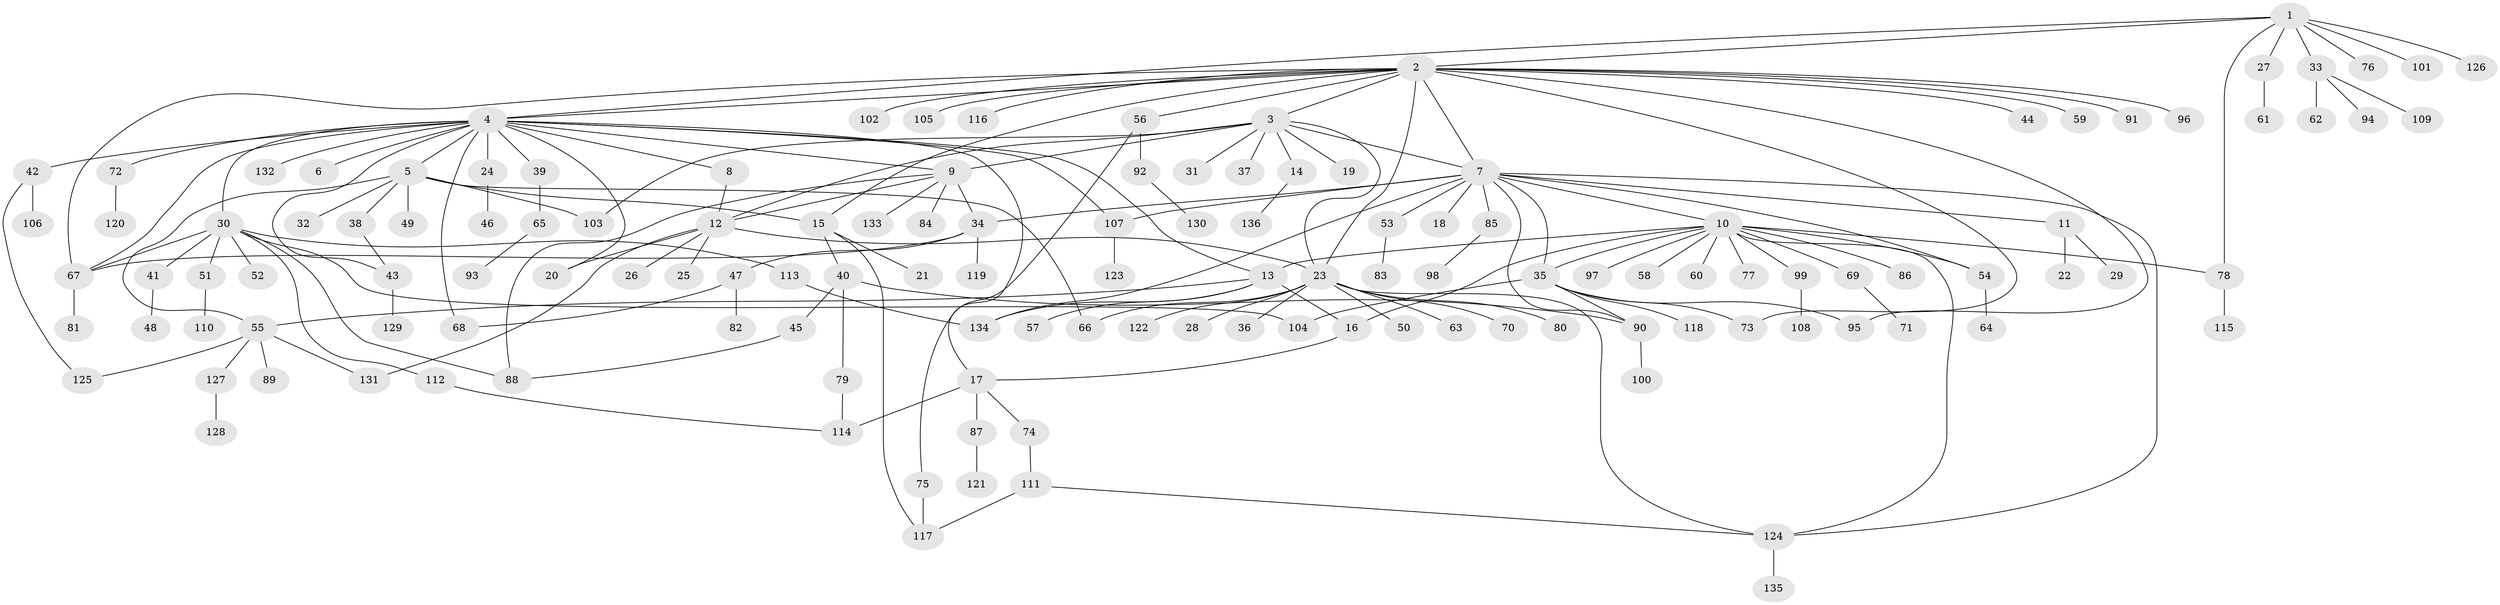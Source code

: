 // Generated by graph-tools (version 1.1) at 2025/49/03/09/25 03:49:58]
// undirected, 136 vertices, 178 edges
graph export_dot {
graph [start="1"]
  node [color=gray90,style=filled];
  1;
  2;
  3;
  4;
  5;
  6;
  7;
  8;
  9;
  10;
  11;
  12;
  13;
  14;
  15;
  16;
  17;
  18;
  19;
  20;
  21;
  22;
  23;
  24;
  25;
  26;
  27;
  28;
  29;
  30;
  31;
  32;
  33;
  34;
  35;
  36;
  37;
  38;
  39;
  40;
  41;
  42;
  43;
  44;
  45;
  46;
  47;
  48;
  49;
  50;
  51;
  52;
  53;
  54;
  55;
  56;
  57;
  58;
  59;
  60;
  61;
  62;
  63;
  64;
  65;
  66;
  67;
  68;
  69;
  70;
  71;
  72;
  73;
  74;
  75;
  76;
  77;
  78;
  79;
  80;
  81;
  82;
  83;
  84;
  85;
  86;
  87;
  88;
  89;
  90;
  91;
  92;
  93;
  94;
  95;
  96;
  97;
  98;
  99;
  100;
  101;
  102;
  103;
  104;
  105;
  106;
  107;
  108;
  109;
  110;
  111;
  112;
  113;
  114;
  115;
  116;
  117;
  118;
  119;
  120;
  121;
  122;
  123;
  124;
  125;
  126;
  127;
  128;
  129;
  130;
  131;
  132;
  133;
  134;
  135;
  136;
  1 -- 2;
  1 -- 4;
  1 -- 27;
  1 -- 33;
  1 -- 76;
  1 -- 78;
  1 -- 101;
  1 -- 126;
  2 -- 3;
  2 -- 4;
  2 -- 7;
  2 -- 15;
  2 -- 23;
  2 -- 44;
  2 -- 56;
  2 -- 59;
  2 -- 67;
  2 -- 73;
  2 -- 91;
  2 -- 95;
  2 -- 96;
  2 -- 102;
  2 -- 105;
  2 -- 116;
  3 -- 7;
  3 -- 9;
  3 -- 12;
  3 -- 14;
  3 -- 19;
  3 -- 23;
  3 -- 31;
  3 -- 37;
  3 -- 103;
  4 -- 5;
  4 -- 6;
  4 -- 8;
  4 -- 9;
  4 -- 13;
  4 -- 17;
  4 -- 20;
  4 -- 24;
  4 -- 30;
  4 -- 39;
  4 -- 42;
  4 -- 43;
  4 -- 67;
  4 -- 68;
  4 -- 72;
  4 -- 107;
  4 -- 132;
  5 -- 15;
  5 -- 32;
  5 -- 38;
  5 -- 49;
  5 -- 55;
  5 -- 66;
  5 -- 103;
  7 -- 10;
  7 -- 11;
  7 -- 18;
  7 -- 34;
  7 -- 35;
  7 -- 53;
  7 -- 54;
  7 -- 85;
  7 -- 90;
  7 -- 107;
  7 -- 124;
  7 -- 134;
  8 -- 12;
  9 -- 12;
  9 -- 34;
  9 -- 84;
  9 -- 88;
  9 -- 133;
  10 -- 13;
  10 -- 16;
  10 -- 35;
  10 -- 54;
  10 -- 58;
  10 -- 60;
  10 -- 69;
  10 -- 77;
  10 -- 78;
  10 -- 86;
  10 -- 97;
  10 -- 99;
  10 -- 124;
  11 -- 22;
  11 -- 29;
  12 -- 20;
  12 -- 23;
  12 -- 25;
  12 -- 26;
  12 -- 131;
  13 -- 16;
  13 -- 55;
  13 -- 57;
  13 -- 134;
  14 -- 136;
  15 -- 21;
  15 -- 40;
  15 -- 117;
  16 -- 17;
  17 -- 74;
  17 -- 87;
  17 -- 114;
  23 -- 28;
  23 -- 36;
  23 -- 50;
  23 -- 63;
  23 -- 66;
  23 -- 70;
  23 -- 80;
  23 -- 122;
  23 -- 124;
  24 -- 46;
  27 -- 61;
  30 -- 41;
  30 -- 51;
  30 -- 52;
  30 -- 67;
  30 -- 88;
  30 -- 104;
  30 -- 112;
  30 -- 113;
  33 -- 62;
  33 -- 94;
  33 -- 109;
  34 -- 47;
  34 -- 67;
  34 -- 119;
  35 -- 73;
  35 -- 90;
  35 -- 95;
  35 -- 104;
  35 -- 118;
  38 -- 43;
  39 -- 65;
  40 -- 45;
  40 -- 79;
  40 -- 90;
  41 -- 48;
  42 -- 106;
  42 -- 125;
  43 -- 129;
  45 -- 88;
  47 -- 68;
  47 -- 82;
  51 -- 110;
  53 -- 83;
  54 -- 64;
  55 -- 89;
  55 -- 125;
  55 -- 127;
  55 -- 131;
  56 -- 75;
  56 -- 92;
  65 -- 93;
  67 -- 81;
  69 -- 71;
  72 -- 120;
  74 -- 111;
  75 -- 117;
  78 -- 115;
  79 -- 114;
  85 -- 98;
  87 -- 121;
  90 -- 100;
  92 -- 130;
  99 -- 108;
  107 -- 123;
  111 -- 117;
  111 -- 124;
  112 -- 114;
  113 -- 134;
  124 -- 135;
  127 -- 128;
}
